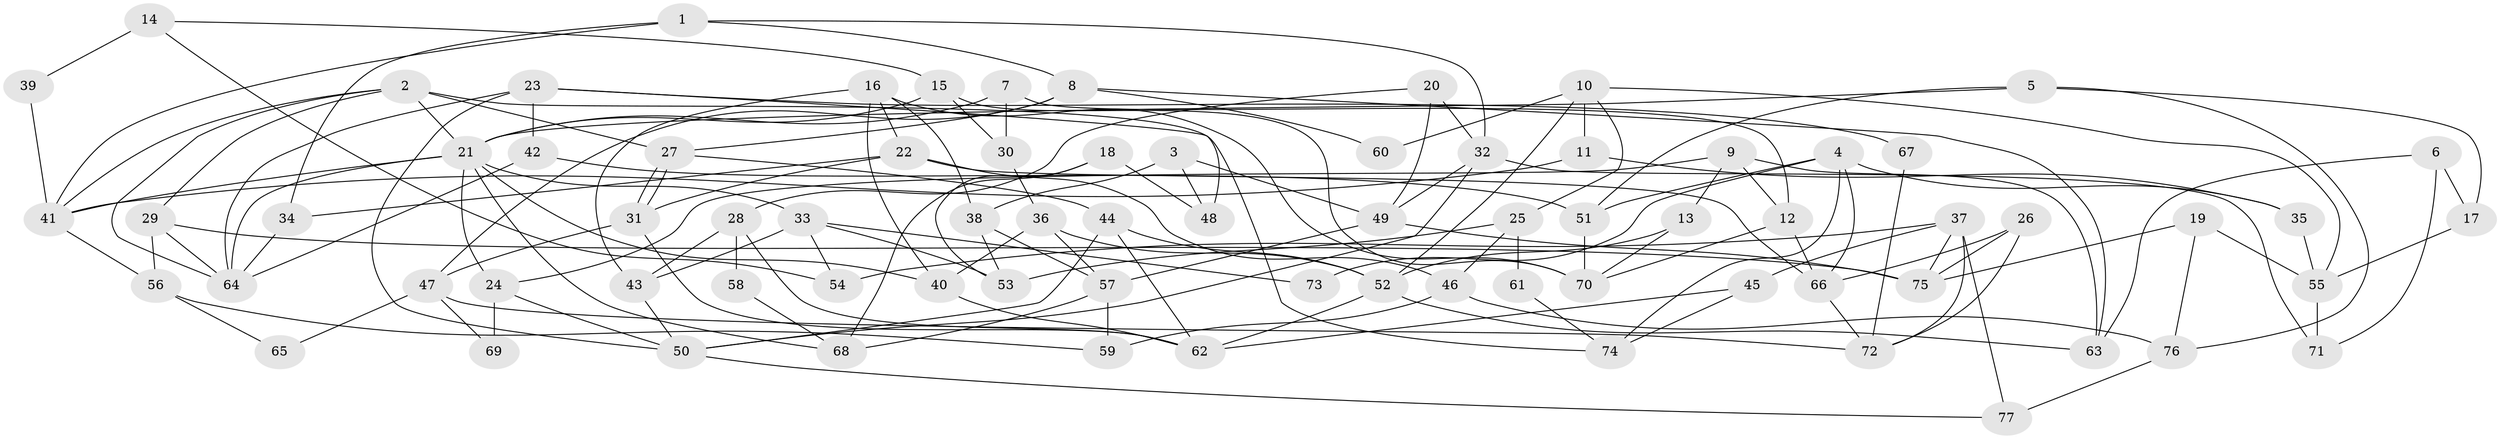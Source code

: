 // Generated by graph-tools (version 1.1) at 2025/36/03/09/25 02:36:22]
// undirected, 77 vertices, 154 edges
graph export_dot {
graph [start="1"]
  node [color=gray90,style=filled];
  1;
  2;
  3;
  4;
  5;
  6;
  7;
  8;
  9;
  10;
  11;
  12;
  13;
  14;
  15;
  16;
  17;
  18;
  19;
  20;
  21;
  22;
  23;
  24;
  25;
  26;
  27;
  28;
  29;
  30;
  31;
  32;
  33;
  34;
  35;
  36;
  37;
  38;
  39;
  40;
  41;
  42;
  43;
  44;
  45;
  46;
  47;
  48;
  49;
  50;
  51;
  52;
  53;
  54;
  55;
  56;
  57;
  58;
  59;
  60;
  61;
  62;
  63;
  64;
  65;
  66;
  67;
  68;
  69;
  70;
  71;
  72;
  73;
  74;
  75;
  76;
  77;
  1 -- 41;
  1 -- 8;
  1 -- 32;
  1 -- 34;
  2 -- 64;
  2 -- 21;
  2 -- 27;
  2 -- 29;
  2 -- 41;
  2 -- 74;
  3 -- 38;
  3 -- 49;
  3 -- 48;
  4 -- 74;
  4 -- 66;
  4 -- 35;
  4 -- 51;
  4 -- 73;
  5 -- 17;
  5 -- 51;
  5 -- 21;
  5 -- 76;
  6 -- 63;
  6 -- 71;
  6 -- 17;
  7 -- 21;
  7 -- 12;
  7 -- 30;
  8 -- 63;
  8 -- 27;
  8 -- 47;
  8 -- 60;
  9 -- 13;
  9 -- 24;
  9 -- 12;
  9 -- 63;
  10 -- 52;
  10 -- 55;
  10 -- 11;
  10 -- 25;
  10 -- 60;
  11 -- 41;
  11 -- 35;
  12 -- 70;
  12 -- 66;
  13 -- 70;
  13 -- 52;
  14 -- 15;
  14 -- 54;
  14 -- 39;
  15 -- 30;
  15 -- 21;
  15 -- 70;
  16 -- 22;
  16 -- 38;
  16 -- 40;
  16 -- 43;
  16 -- 70;
  17 -- 55;
  18 -- 48;
  18 -- 68;
  18 -- 53;
  19 -- 76;
  19 -- 75;
  19 -- 55;
  20 -- 28;
  20 -- 32;
  20 -- 49;
  21 -- 64;
  21 -- 24;
  21 -- 33;
  21 -- 40;
  21 -- 41;
  21 -- 68;
  22 -- 66;
  22 -- 31;
  22 -- 34;
  22 -- 46;
  23 -- 50;
  23 -- 42;
  23 -- 48;
  23 -- 64;
  23 -- 67;
  24 -- 50;
  24 -- 69;
  25 -- 53;
  25 -- 46;
  25 -- 61;
  26 -- 75;
  26 -- 66;
  26 -- 72;
  27 -- 31;
  27 -- 31;
  27 -- 44;
  28 -- 43;
  28 -- 62;
  28 -- 58;
  29 -- 64;
  29 -- 56;
  29 -- 75;
  30 -- 36;
  31 -- 62;
  31 -- 47;
  32 -- 50;
  32 -- 49;
  32 -- 71;
  33 -- 43;
  33 -- 53;
  33 -- 54;
  33 -- 73;
  34 -- 64;
  35 -- 55;
  36 -- 57;
  36 -- 40;
  36 -- 52;
  37 -- 72;
  37 -- 75;
  37 -- 45;
  37 -- 54;
  37 -- 77;
  38 -- 53;
  38 -- 57;
  39 -- 41;
  40 -- 62;
  41 -- 56;
  42 -- 64;
  42 -- 51;
  43 -- 50;
  44 -- 52;
  44 -- 50;
  44 -- 62;
  45 -- 62;
  45 -- 74;
  46 -- 59;
  46 -- 76;
  47 -- 65;
  47 -- 69;
  47 -- 72;
  49 -- 57;
  49 -- 75;
  50 -- 77;
  51 -- 70;
  52 -- 62;
  52 -- 63;
  55 -- 71;
  56 -- 59;
  56 -- 65;
  57 -- 59;
  57 -- 68;
  58 -- 68;
  61 -- 74;
  66 -- 72;
  67 -- 72;
  76 -- 77;
}
